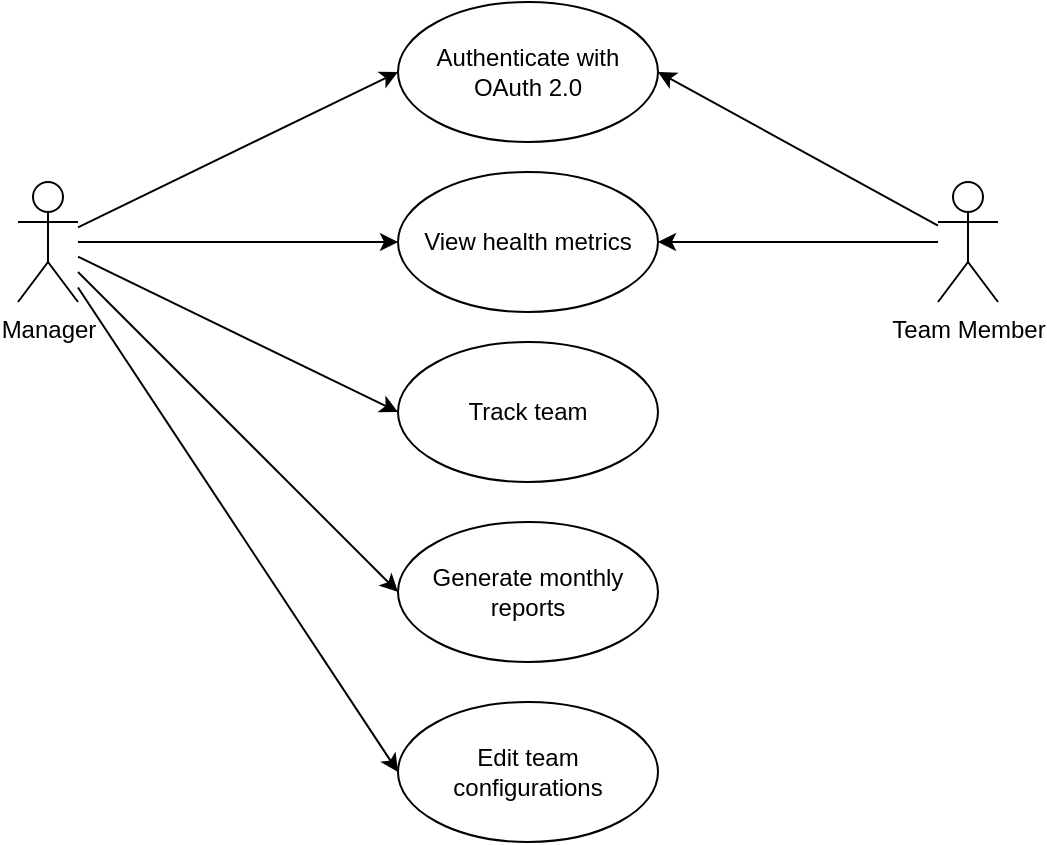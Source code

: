 <mxfile>
    <diagram id="9nv_eFnH3AS84EelzPF3" name="Page-1">
        <mxGraphModel dx="895" dy="415" grid="1" gridSize="10" guides="1" tooltips="1" connect="1" arrows="1" fold="1" page="1" pageScale="1" pageWidth="850" pageHeight="1100" math="0" shadow="0">
            <root>
                <mxCell id="0"/>
                <mxCell id="1" parent="0"/>
                <mxCell id="9" style="edgeStyle=none;html=1;entryX=0;entryY=0.5;entryDx=0;entryDy=0;" edge="1" parent="1" source="2" target="4">
                    <mxGeometry relative="1" as="geometry"/>
                </mxCell>
                <mxCell id="11" style="edgeStyle=none;html=1;entryX=0;entryY=0.5;entryDx=0;entryDy=0;" edge="1" parent="1" source="2" target="5">
                    <mxGeometry relative="1" as="geometry"/>
                </mxCell>
                <mxCell id="12" style="edgeStyle=none;html=1;entryX=0;entryY=0.5;entryDx=0;entryDy=0;" edge="1" parent="1" source="2" target="7">
                    <mxGeometry relative="1" as="geometry"/>
                </mxCell>
                <mxCell id="13" style="edgeStyle=none;html=1;entryX=0;entryY=0.5;entryDx=0;entryDy=0;" edge="1" parent="1" source="2" target="6">
                    <mxGeometry relative="1" as="geometry"/>
                </mxCell>
                <mxCell id="15" style="edgeStyle=none;html=1;entryX=0;entryY=0.5;entryDx=0;entryDy=0;" edge="1" parent="1" source="2" target="8">
                    <mxGeometry relative="1" as="geometry"/>
                </mxCell>
                <mxCell id="2" value="Manager" style="shape=umlActor;verticalLabelPosition=bottom;verticalAlign=top;html=1;" vertex="1" parent="1">
                    <mxGeometry x="80" y="120" width="30" height="60" as="geometry"/>
                </mxCell>
                <mxCell id="10" style="edgeStyle=none;html=1;entryX=1;entryY=0.5;entryDx=0;entryDy=0;" edge="1" parent="1" source="3" target="4">
                    <mxGeometry relative="1" as="geometry"/>
                </mxCell>
                <mxCell id="14" style="edgeStyle=none;html=1;entryX=1;entryY=0.5;entryDx=0;entryDy=0;" edge="1" parent="1" source="3" target="6">
                    <mxGeometry relative="1" as="geometry"/>
                </mxCell>
                <mxCell id="3" value="Team Member" style="shape=umlActor;verticalLabelPosition=bottom;verticalAlign=top;html=1;" vertex="1" parent="1">
                    <mxGeometry x="540" y="120" width="30" height="60" as="geometry"/>
                </mxCell>
                <mxCell id="4" value="Authenticate with OAuth 2.0" style="ellipse;whiteSpace=wrap;html=1;" vertex="1" parent="1">
                    <mxGeometry x="270" y="30" width="130" height="70" as="geometry"/>
                </mxCell>
                <mxCell id="5" value="Track team" style="ellipse;whiteSpace=wrap;html=1;" vertex="1" parent="1">
                    <mxGeometry x="270" y="200" width="130" height="70" as="geometry"/>
                </mxCell>
                <mxCell id="6" value="View health metrics" style="ellipse;whiteSpace=wrap;html=1;" vertex="1" parent="1">
                    <mxGeometry x="270" y="115" width="130" height="70" as="geometry"/>
                </mxCell>
                <mxCell id="7" value="Generate monthly reports" style="ellipse;whiteSpace=wrap;html=1;" vertex="1" parent="1">
                    <mxGeometry x="270" y="290" width="130" height="70" as="geometry"/>
                </mxCell>
                <mxCell id="8" value="Edit team configurations" style="ellipse;whiteSpace=wrap;html=1;" vertex="1" parent="1">
                    <mxGeometry x="270" y="380" width="130" height="70" as="geometry"/>
                </mxCell>
            </root>
        </mxGraphModel>
    </diagram>
</mxfile>
